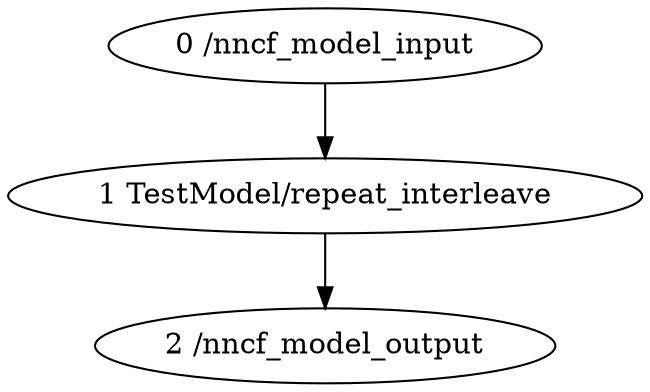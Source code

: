 strict digraph  {
"0 /nncf_model_input" [id=0, scope="", type=nncf_model_input];
"1 TestModel/repeat_interleave" [id=1, scope=TestModel, type=repeat_interleave];
"2 /nncf_model_output" [id=2, scope="", type=nncf_model_output];
"0 /nncf_model_input" -> "1 TestModel/repeat_interleave";
"1 TestModel/repeat_interleave" -> "2 /nncf_model_output";
}
